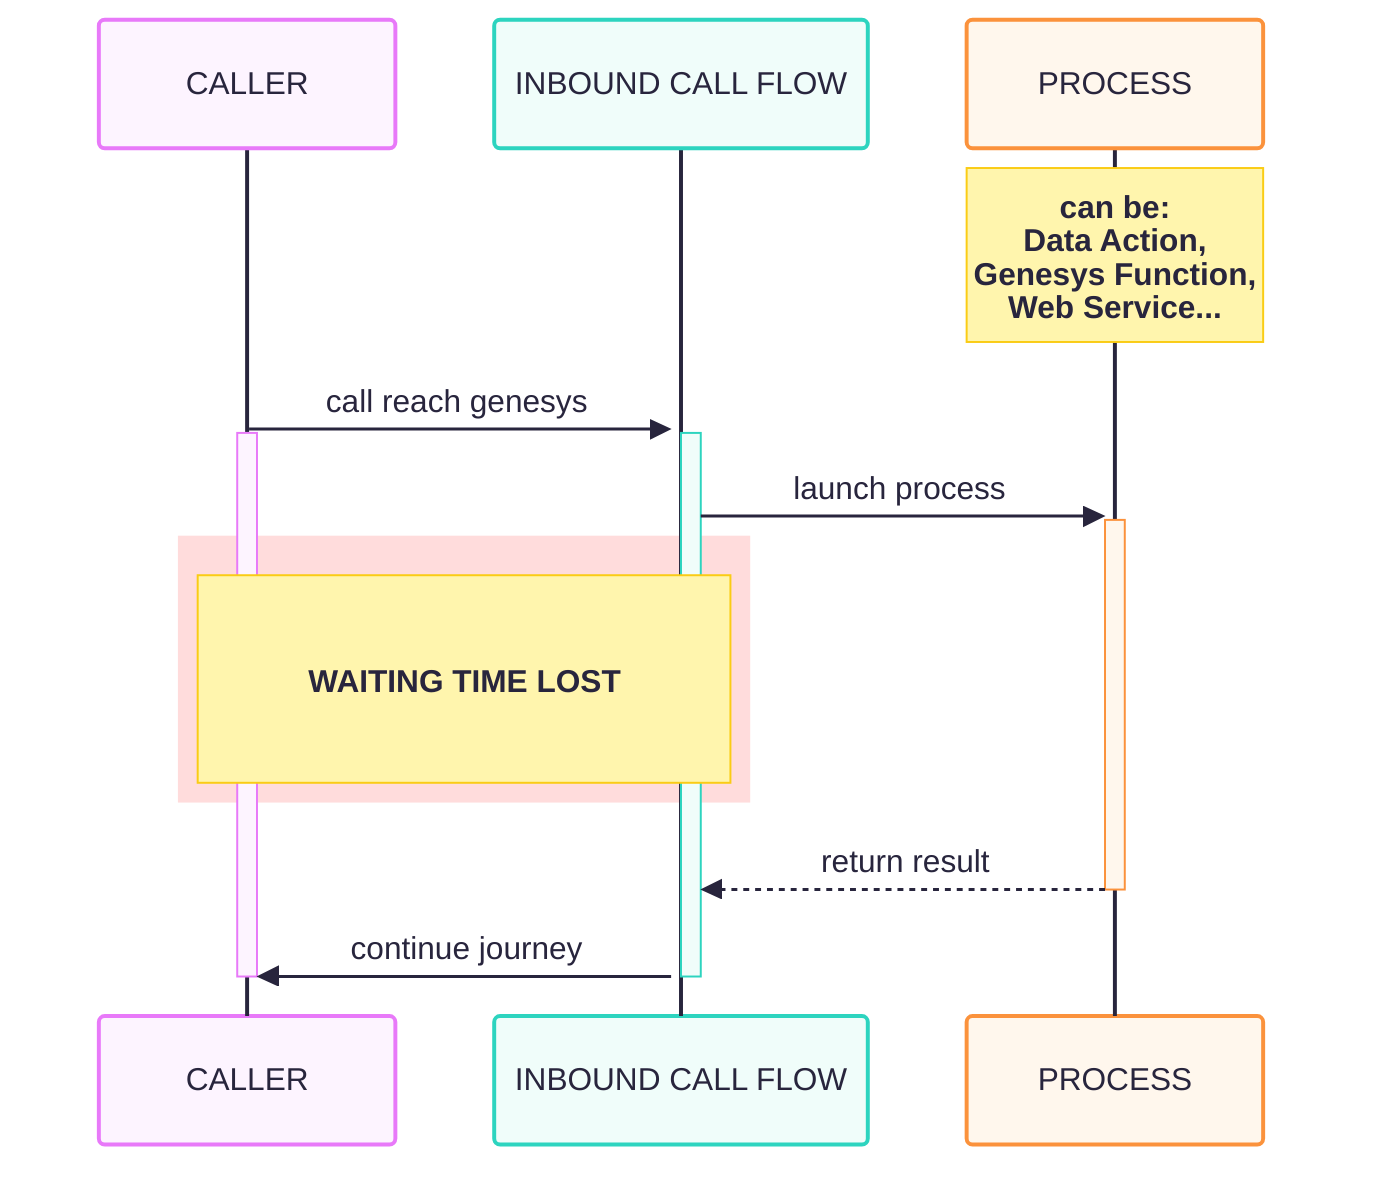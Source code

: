 ---
config:
  theme: redux-color
---
sequenceDiagram
  participant CALLER
  participant FLOW as INBOUND CALL FLOW
  participant PROCESS
  Note over PROCESS: can be: <br>Data Action,<br>Genesys Function,<br>Web Service...

  CALLER ->>+ FLOW: call reach genesys
  activate CALLER
  activate FLOW
  FLOW ->>+ PROCESS: launch process
  rect rgba(255,20,20,0.15)
    Note over CALLER, FLOW: <br><br>WAITING TIME LOST<br><br>
  end
  PROCESS -->>- FLOW: return result
  FLOW ->>- CALLER: continue journey
  deactivate CALLER